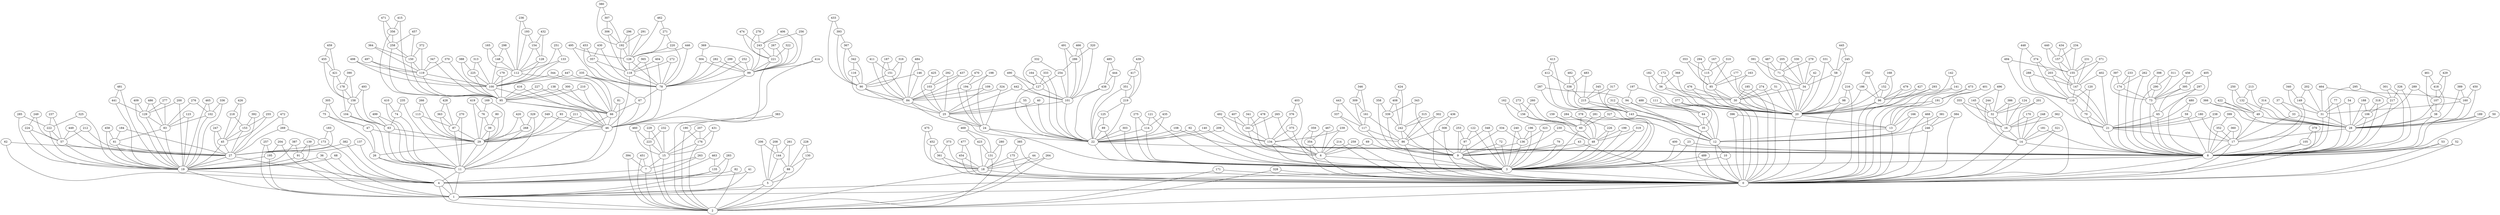 graph{
160 -- 28;
396 -- 0;
494 -- 21;
99 -- 46;
160 -- 31;
285 -- 222;
395 -- 73;
22 -- 3;
62 -- 27;
100 -- 66;
146 -- 90;
286 -- 101;
397 -- 73;
19 -- 4;
103 -- 84;
144 -- 88;
102 -- 83;
157 -- 147;
393 -- 367;
22 -- 8;
127 -- 101;
441 -- 19;
444 -- 438;
20 -- 0;
492 -- 134;
398 -- 290;
287 -- 94;
398 -- 73;
20 -- 13;
440 -- 157;
443 -- 117;
147 -- 21;
399 -- 352;
439 -- 219;
64 -- 12;
145 -- 32;
158 -- 63;
286 -- 254;
495 -- 126;
498 -- 119;
63 -- 11;
100 -- 95;
289 -- 107;
64 -- 35;
18 -- 2;
149 -- 8;
491 -- 286;
128 -- 100;
147 -- 110;
394 -- 2;
289 -- 28;
395 -- 65;
126 -- 118;
156 -- 60;
499 -- 63;
143 -- 35;
148 -- 112;
439 -- 417;
498 -- 100;
443 -- 337;
128 -- 112;
158 -- 104;
18 -- 0;
101 -- 22;
497 -- 100;
145 -- 16;
156 -- 48;
60 -- 3;
440 -- 155;
148 -- 100;
438 -- 101;
497 -- 119;
159 -- 48;
442 -- 101;
62 -- 4;
127 -- 22;
290 -- 73;
144 -- 5;
393 -- 90;
441 -- 129;
12 -- 0;
63 -- 29;
397 -- 174;
496 -- 32;
19 -- 1;
492 -- 241;
61 -- 19;
146 -- 84;
496 -- 145;
21 -- 8;
150 -- 95;
157 -- 155;
494 -- 155;
394 -- 7;
151 -- 90;
161 -- 117;
288 -- 110;
150 -- 119;
490 -- 101;
17 -- 0;
125 -- 22;
284 -- 226;
126 -- 78;
143 -- 12;
287 -- 12;
396 -- 13;
284 -- 48;
438 -- 22;
493 -- 63;
21 -- 17;
149 -- 31;
495 -- 78;
101 -- 25;
499 -- 11;
61 -- 27;
155 -- 21;
288 -- 147;
102 -- 19;
285 -- 19;
159 -- 60;
493 -- 158;
217 -- 106;
367 -- 90;
377 -- 0;
16 -- 14;
8 -- 3;
14 -- 0;
247 -- 45;
375 -- 134;
59 -- 8;
357 -- 118;
2 -- 0;
153 -- 45;
358 -- 9;
378 -- 60;
245 -- 58;
361 -- 0;
216 -- 98;
305 -- 47;
362 -- 16;
55 -- 22;
355 -- 16;
378 -- 3;
451 -- 7;
243 -- 99;
364 -- 150;
15 -- 7;
305 -- 75;
357 -- 78;
358 -- 339;
363 -- 87;
453 -- 357;
14 -- 8;
218 -- 153;
377 -- 20;
155 -- 147;
307 -- 192;
363 -- 29;
455 -- 421;
1 -- 2;
56 -- 30;
246 -- 0;
303 -- 3;
13 -- 12;
219 -- 125;
356 -- 95;
359 -- 6;
154 -- 128;
379 -- 105;
7 -- 4;
216 -- 0;
15 -- 2;
244 -- 32;
309 -- 161;
380 -- 307;
453 -- 78;
16 -- 0;
57 -- 19;
364 -- 119;
451 -- 2;
214 -- 0;
306 -- 118;
59 -- 21;
246 -- 12;
241 -- 6;
304 -- 78;
359 -- 354;
376 -- 134;
17 -- 8;
360 -- 8;
452 -- 18;
60 -- 48;
13 -- 0;
243 -- 221;
374 -- 110;
151 -- 84;
367 -- 342;
376 -- 375;
215 -- 143;
242 -- 86;
306 -- 192;
55 -- 25;
217 -- 8;
308 -- 0;
218 -- 45;
360 -- 17;
454 -- 18;
365 -- 46;
154 -- 112;
366 -- 28;
7 -- 2;
309 -- 117;
3 -- 0;
58 -- 34;
152 -- 20;
375 -- 3;
242 -- 9;
241 -- 134;
307 -- 306;
365 -- 118;
153 -- 27;
356 -- 258;
454 -- 0;
56 -- 20;
219 -- 22;
379 -- 0;
456 -- 73;
215 -- 35;
452 -- 361;
362 -- 0;
58 -- 20;
152 -- 96;
244 -- 14;
361 -- 18;
57 -- 27;
245 -- 20;
455 -- 158;
220 -- 126;
456 -- 395;
308 -- 86;
304 -- 99;
366 -- 49;
491 -- 101;
390 -- 178;
423 -- 131;
473 -- 191;
6 -- 0;
117 -- 9;
174 -- 8;
410 -- 11;
94 -- 12;
178 -- 158;
220 -- 78;
457 -- 258;
408 -- 339;
421 -- 178;
460 -- 15;
470 -- 194;
114 -- 3;
409 -- 19;
419 -- 76;
466 -- 286;
48 -- 3;
224 -- 57;
222 -- 19;
458 -- 61;
30 -- 0;
99 -- 78;
226 -- 48;
476 -- 0;
226 -- 3;
389 -- 28;
411 -- 84;
462 -- 126;
97 -- 3;
224 -- 19;
391 -- 71;
406 -- 243;
84 -- 24;
467 -- 6;
472 -- 27;
87 -- 29;
192 -- 126;
411 -- 151;
98 -- 0;
194 -- 24;
463 -- 135;
464 -- 160;
32 -- 14;
45 -- 27;
119 -- 100;
27 -- 4;
191 -- 13;
388 -- 100;
462 -- 271;
47 -- 29;
195 -- 19;
408 -- 242;
421 -- 158;
86 -- 9;
115 -- 20;
221 -- 99;
390 -- 158;
96 -- 20;
174 -- 73;
458 -- 19;
475 -- 452;
392 -- 27;
407 -- 134;
459 -- 421;
465 -- 19;
84 -- 25;
98 -- 20;
486 -- 129;
95 -- 66;
412 -- 338;
466 -- 101;
31 -- 28;
48 -- 9;
118 -- 78;
420 -- 29;
46 -- 29;
117 -- 86;
176 -- 15;
424 -- 242;
392 -- 153;
474 -- 243;
477 -- 454;
488 -- 64;
49 -- 28;
88 -- 5;
225 -- 95;
471 -- 356;
30 -- 20;
469 -- 131;
28 -- 17;
222 -- 57;
423 -- 18;
463 -- 4;
32 -- 16;
470 -- 24;
473 -- 13;
114 -- 22;
419 -- 29;
457 -- 150;
489 -- 3;
474 -- 221;
487 -- 71;
28 -- 8;
472 -- 269;
175 -- 18;
195 -- 1;
422 -- 28;
193 -- 154;
221 -- 46;
389 -- 160;
29 -- 26;
83 -- 19;
119 -- 95;
406 -- 99;
31 -- 8;
387 -- 19;
85 -- 20;
173 -- 27;
388 -- 225;
465 -- 102;
29 -- 11;
96 -- 0;
476 -- 30;
115 -- 85;
420 -- 268;
173 -- 4;
225 -- 100;
387 -- 91;
410 -- 74;
422 -- 49;
85 -- 30;
113 -- 29;
424 -- 408;
490 -- 127;
407 -- 241;
475 -- 18;
45 -- 19;
177 -- 20;
484 -- 146;
46 -- 11;
87 -- 11;
177 -- 85;
193 -- 112;
47 -- 26;
461 -- 38;
176 -- 2;
464 -- 31;
86 -- 0;
192 -- 118;
223 -- 2;
485 -- 438;
391 -- 20;
460 -- 223;
469 -- 423;
489 -- 0;
97 -- 9;
484 -- 84;
95 -- 46;
116 -- 90;
194 -- 84;
487 -- 34;
175 -- 0;
223 -- 15;
461 -- 418;
486 -- 83;
116 -- 84;
468 -- 246;
471 -- 258;
467 -- 354;
118 -- 46;
409 -- 129;
104 -- 63;
268 -- 29;
71 -- 34;
269 -- 173;
75 -- 47;
259 -- 6;
351 -- 22;
414 -- 46;
74 -- 11;
255 -- 153;
133 -- 112;
134 -- 3;
270 -- 11;
342 -- 90;
355 -- 32;
416 -- 95;
354 -- 0;
418 -- 38;
76 -- 29;
134 -- 6;
417 -- 351;
105 -- 0;
412 -- 143;
73 -- 8;
106 -- 28;
254 -- 101;
270 -- 87;
72 -- 3;
337 -- 86;
353 -- 85;
74 -- 63;
340 -- 31;
76 -- 39;
352 -- 8;
337 -- 117;
72 -- 9;
257 -- 195;
339 -- 242;
414 -- 99;
132 -- 49;
253 -- 97;
353 -- 115;
257 -- 1;
256 -- 99;
266 -- 113;
338 -- 215;
352 -- 17;
342 -- 116;
351 -- 219;
104 -- 11;
135 -- 1;
132 -- 28;
254 -- 127;
129 -- 19;
338 -- 143;
136 -- 3;
255 -- 45;
73 -- 65;
106 -- 8;
258 -- 95;
130 -- 88;
256 -- 243;
341 -- 241;
417 -- 219;
71 -- 20;
107 -- 28;
341 -- 6;
130 -- 5;
105 -- 8;
258 -- 150;
267 -- 221;
418 -- 107;
131 -- 2;
339 -- 9;
415 -- 356;
266 -- 29;
413 -- 143;
269 -- 27;
415 -- 95;
135 -- 4;
108 -- 22;
271 -- 220;
350 -- 186;
416 -- 46;
349 -- 46;
354 -- 6;
103 -- 25;
129 -- 83;
133 -- 100;
267 -- 99;
340 -- 149;
75 -- 26;
107 -- 38;
268 -- 11;
136 -- 9;
485 -- 444;
131 -- 18;
253 -- 9;
271 -- 126;
349 -- 29;
336 -- 19;
350 -- 96;
413 -- 412;
385 -- 175;
185 -- 30;
182 -- 56;
94 -- 64;
188 -- 106;
82 -- 2;
383 -- 2;
385 -- 0;
91 -- 19;
186 -- 96;
381 -- 246;
88 -- 2;
165 -- 148;
179 -- 100;
33 -- 17;
36 -- 4;
78 -- 67;
190 -- 2;
33 -- 28;
161 -- 86;
381 -- 12;
90 -- 25;
164 -- 22;
184 -- 27;
39 -- 29;
82 -- 4;
166 -- 13;
203 -- 110;
35 -- 0;
228 -- 130;
384 -- 0;
35 -- 12;
80 -- 29;
93 -- 29;
186 -- 20;
37 -- 33;
184 -- 61;
187 -- 151;
207 -- 176;
227 -- 66;
37 -- 17;
383 -- 190;
181 -- 14;
204 -- 195;
162 -- 156;
164 -- 127;
180 -- 17;
83 -- 61;
89 -- 3;
162 -- 60;
185 -- 0;
34 -- 20;
190 -- 176;
203 -- 147;
206 -- 144;
91 -- 1;
183 -- 173;
38 -- 28;
180 -- 21;
178 -- 104;
206 -- 5;
384 -- 246;
77 -- 8;
382 -- 27;
92 -- 3;
191 -- 20;
89 -- 22;
80 -- 39;
78 -- 46;
166 -- 12;
189 -- 28;
205 -- 34;
207 -- 15;
38 -- 8;
77 -- 31;
205 -- 71;
163 -- 85;
90 -- 84;
183 -- 27;
227 -- 95;
187 -- 84;
386 -- 16;
182 -- 30;
380 -- 192;
386 -- 32;
79 -- 9;
188 -- 28;
81 -- 66;
93 -- 46;
179 -- 95;
204 -- 1;
165 -- 112;
202 -- 31;
382 -- 4;
79 -- 3;
92 -- 22;
189 -- 8;
181 -- 8;
36 -- 19;
81 -- 11;
34 -- 30;
163 -- 20;
168 -- 96;
296 -- 126;
49 -- 17;
294 -- 85;
448 -- 374;
479 -- 20;
481 -- 19;
446 -- 78;
167 -- 20;
294 -- 115;
345 -- 143;
444 -- 22;
172 -- 56;
482 -- 143;
405 -- 65;
333 -- 22;
400 -- 3;
430 -- 78;
123 -- 19;
169 -- 76;
334 -- 136;
427 -- 96;
274 -- 30;
167 -- 115;
404 -- 78;
171 -- 0;
479 -- 96;
401 -- 13;
449 -- 57;
272 -- 118;
450 -- 160;
53 -- 0;
172 -- 20;
346 -- 309;
52 -- 0;
295 -- 8;
275 -- 3;
54 -- 31;
295 -- 217;
330 -- 34;
399 -- 17;
51 -- 20;
429 -- 418;
344 -- 66;
426 -- 45;
478 -- 241;
122 -- 97;
480 -- 59;
124 -- 32;
273 -- 60;
296 -- 192;
343 -- 9;
121 -- 3;
400 -- 8;
481 -- 441;
120 -- 110;
332 -- 254;
425 -- 103;
446 -- 126;
430 -- 357;
480 -- 21;
52 -- 8;
345 -- 215;
124 -- 16;
336 -- 102;
291 -- 126;
449 -- 27;
121 -- 114;
292 -- 25;
403 -- 134;
428 -- 87;
171 -- 2;
447 -- 100;
125 -- 89;
170 -- 16;
330 -- 71;
347 -- 95;
53 -- 8;
122 -- 3;
168 -- 152;
290 -- 8;
274 -- 0;
343 -- 339;
402 -- 147;
403 -- 376;
427 -- 0;
431 -- 176;
482 -- 338;
120 -- 70;
348 -- 3;
428 -- 363;
483 -- 215;
170 -- 14;
277 -- 129;
293 -- 20;
426 -- 218;
293 -- 96;
404 -- 118;
51 -- 30;
335 -- 78;
348 -- 97;
54 -- 28;
273 -- 156;
483 -- 338;
50 -- 8;
331 -- 58;
0 -- 1;
50 -- 28;
292 -- 103;
429 -- 107;
331 -- 20;
402 -- 21;
445 -- 245;
272 -- 78;
291 -- 192;
405 -- 395;
445 -- 58;
276 -- 83;
347 -- 119;
478 -- 134;
448 -- 110;
275 -- 114;
123 -- 83;
334 -- 9;
344 -- 100;
477 -- 0;
335 -- 67;
276 -- 102;
450 -- 28;
401 -- 191;
425 -- 25;
332 -- 127;
346 -- 161;
169 -- 29;
333 -- 127;
447 -- 66;
488 -- 35;
4 -- 2;
279 -- 34;
437 -- 103;
141 -- 0;
198 -- 24;
231 -- 155;
280 -- 131;
199 -- 48;
368 -- 20;
140 -- 3;
281 -- 3;
111 -- 35;
9 -- 0;
66 -- 46;
373 -- 18;
433 -- 393;
24 -- 22;
229 -- 15;
435 -- 22;
200 -- 129;
138 -- 95;
238 -- 8;
137 -- 4;
281 -- 60;
25 -- 24;
283 -- 1;
66 -- 11;
372 -- 150;
65 -- 8;
202 -- 149;
283 -- 135;
233 -- 174;
5 -- 2;
6 -- 3;
113 -- 87;
201 -- 32;
282 -- 99;
374 -- 203;
433 -- 90;
67 -- 46;
112 -- 66;
434 -- 155;
109 -- 25;
68 -- 1;
237 -- 222;
229 -- 223;
111 -- 64;
198 -- 194;
140 -- 22;
233 -- 8;
240 -- 136;
280 -- 18;
9 -- 3;
137 -- 27;
201 -- 14;
232 -- 223;
369 -- 304;
25 -- 22;
112 -- 100;
278 -- 221;
282 -- 78;
436 -- 308;
234 -- 157;
277 -- 83;
432 -- 128;
23 -- 8;
110 -- 21;
228 -- 88;
70 -- 21;
373 -- 361;
240 -- 3;
237 -- 57;
370 -- 95;
431 -- 15;
65 -- 21;
197 -- 94;
231 -- 147;
436 -- 0;
108 -- 8;
23 -- 3;
138 -- 66;
200 -- 19;
239 -- 6;
459 -- 455;
110 -- 70;
239 -- 134;
372 -- 119;
69 -- 3;
437 -- 84;
4 -- 1;
27 -- 19;
324 -- 84;
279 -- 71;
8 -- 0;
26 -- 11;
371 -- 155;
141 -- 96;
230 -- 48;
236 -- 112;
26 -- 1;
197 -- 12;
230 -- 9;
236 -- 193;
235 -- 74;
368 -- 56;
238 -- 21;
5 -- 1;
139 -- 91;
196 -- 136;
370 -- 119;
196 -- 3;
278 -- 243;
371 -- 147;
432 -- 154;
67 -- 66;
369 -- 99;
142 -- 0;
435 -- 114;
70 -- 8;
139 -- 19;
434 -- 157;
199 -- 3;
69 -- 6;
234 -- 155;
235 -- 11;
24 -- 3;
3 -- 1;
68 -- 19;
142 -- 141;
109 -- 84;
232 -- 15;
208 -- 5;
299 -- 99;
265 -- 241;
251 -- 133;
42 -- 20;
211 -- 46;
329 -- 11;
250 -- 132;
310 -- 115;
261 -- 88;
325 -- 19;
12 -- 10;
323 -- 136;
43 -- 0;
300 -- 46;
311 -- 73;
11 -- 1;
209 -- 22;
312 -- 12;
44 -- 18;
247 -- 27;
210 -- 95;
261 -- 144;
44 -- 2;
212 -- 57;
212 -- 27;
252 -- 78;
301 -- 8;
313 -- 225;
43 -- 9;
316 -- 151;
41 -- 4;
210 -- 66;
319 -- 48;
318 -- 8;
323 -- 3;
297 -- 73;
41 -- 1;
249 -- 57;
325 -- 222;
259 -- 0;
321 -- 14;
263 -- 4;
315 -- 242;
211 -- 29;
320 -- 286;
312 -- 143;
209 -- 8;
252 -- 99;
11 -- 4;
328 -- 0;
298 -- 112;
317 -- 215;
303 -- 22;
314 -- 28;
214 -- 6;
302 -- 242;
327 -- 60;
40 -- 25;
260 -- 60;
299 -- 78;
320 -- 101;
250 -- 49;
327 -- 3;
262 -- 8;
316 -- 90;
315 -- 86;
328 -- 2;
213 -- 132;
301 -- 217;
208 -- 144;
318 -- 106;
262 -- 174;
310 -- 85;
326 -- 217;
300 -- 95;
321 -- 0;
265 -- 6;
313 -- 100;
10 -- 0;
324 -- 24;
249 -- 224;
263 -- 7;
302 -- 86;
319 -- 3;
442 -- 25;
42 -- 34;
298 -- 148;
322 -- 221;
329 -- 268;
213 -- 28;
322 -- 99;
326 -- 8;
251 -- 100;
264 -- 18;
297 -- 8;
39 -- 11;
468 -- 0;
40 -- 22;
248 -- 16;
314 -- 49;
10 -- 3;
248 -- 14;
260 -- 156;
317 -- 143;
264 -- 2;
311 -- 290;
}
